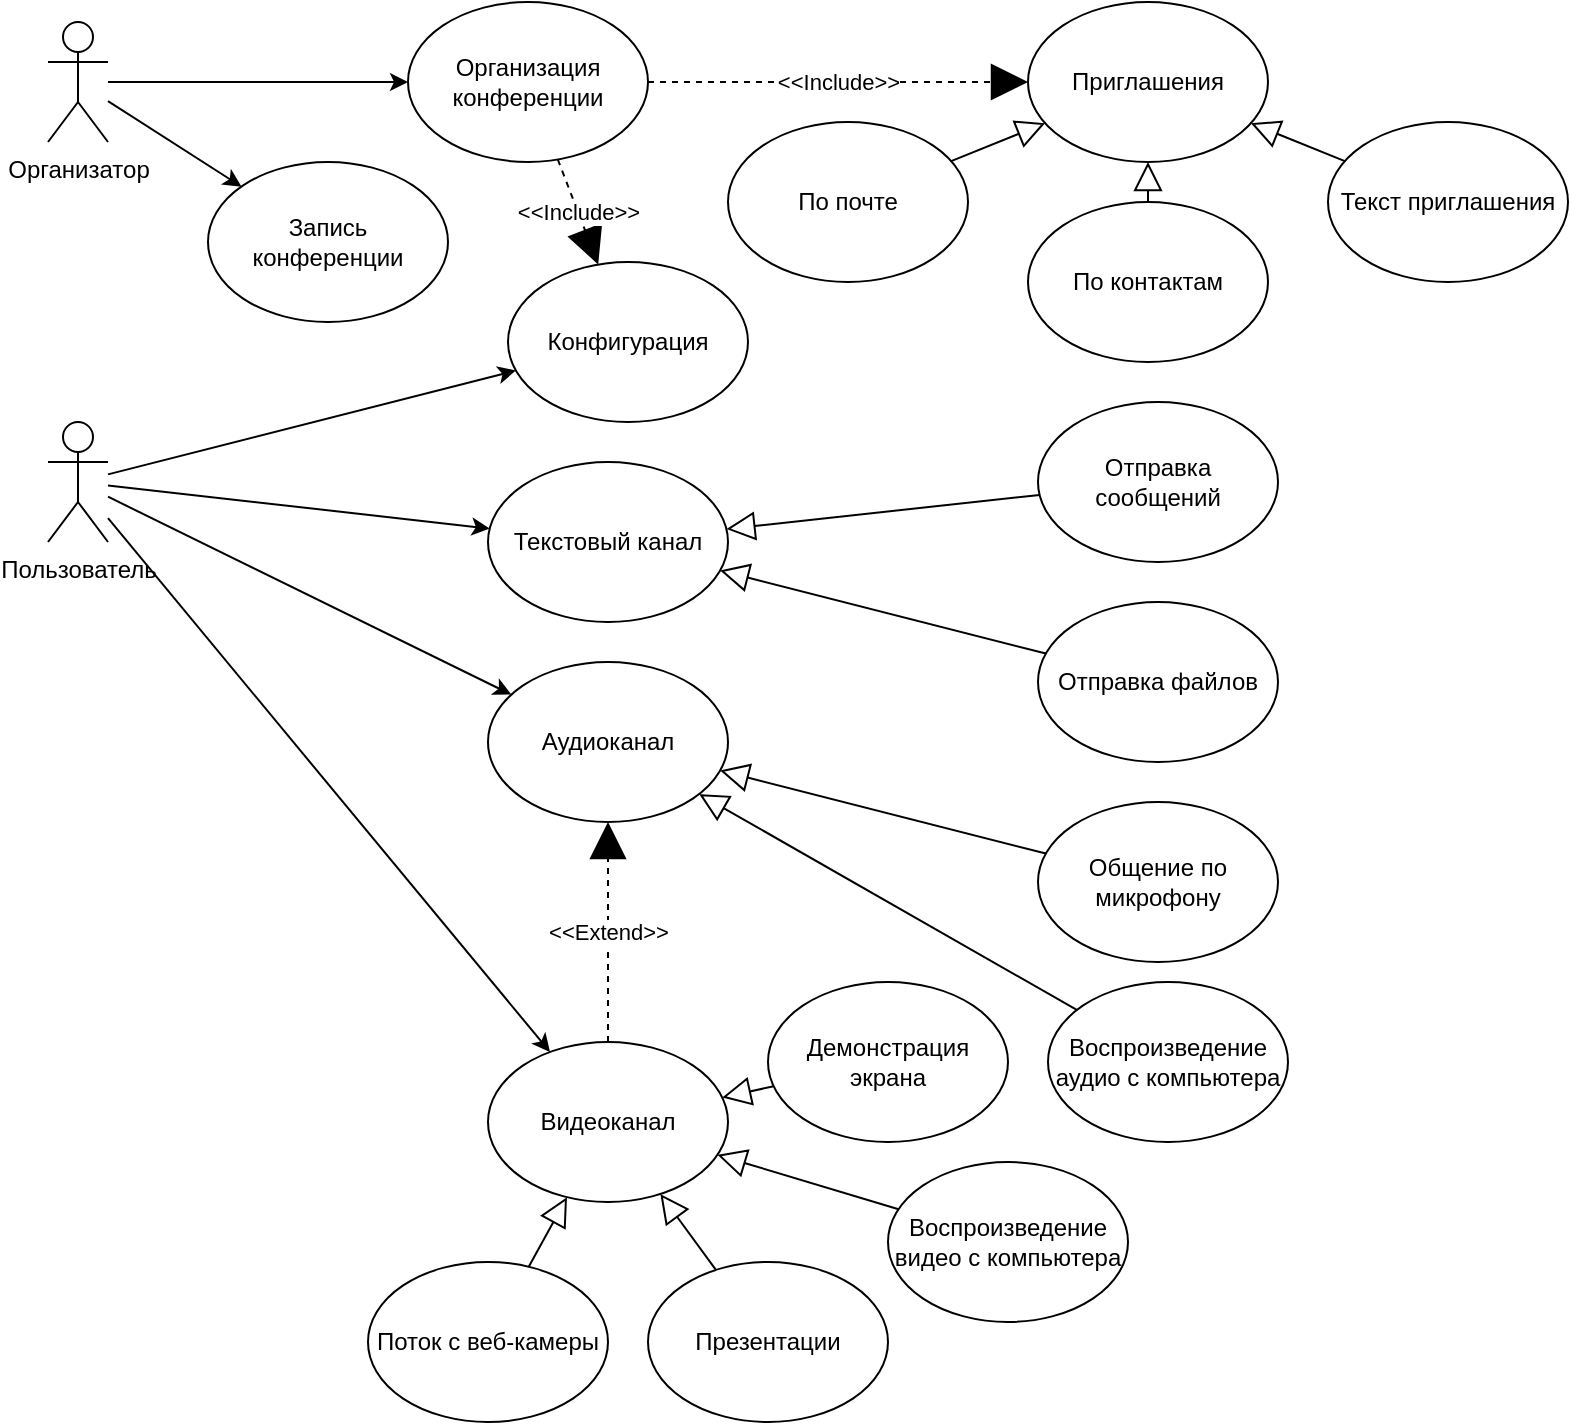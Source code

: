 <mxfile version="15.5.4" type="device"><diagram id="Wf5anW7jaSo1bPB-Chxk" name="Page-1"><mxGraphModel dx="1422" dy="747" grid="1" gridSize="10" guides="1" tooltips="1" connect="1" arrows="1" fold="1" page="1" pageScale="1" pageWidth="850" pageHeight="1100" math="0" shadow="0"><root><mxCell id="0"/><mxCell id="1" parent="0"/><mxCell id="wWx9LR24cKe-_mGrh4me-1" value="&lt;div&gt;Организатор&lt;/div&gt;" style="shape=umlActor;verticalLabelPosition=bottom;verticalAlign=top;html=1;outlineConnect=0;" vertex="1" parent="1"><mxGeometry x="50" y="40" width="30" height="60" as="geometry"/></mxCell><mxCell id="wWx9LR24cKe-_mGrh4me-4" value="Пользователь" style="shape=umlActor;verticalLabelPosition=bottom;verticalAlign=top;html=1;outlineConnect=0;" vertex="1" parent="1"><mxGeometry x="50" y="240" width="30" height="60" as="geometry"/></mxCell><mxCell id="wWx9LR24cKe-_mGrh4me-5" value="Организация конференции" style="ellipse;whiteSpace=wrap;html=1;" vertex="1" parent="1"><mxGeometry x="230" y="30" width="120" height="80" as="geometry"/></mxCell><mxCell id="wWx9LR24cKe-_mGrh4me-6" value="Конфигурация" style="ellipse;whiteSpace=wrap;html=1;" vertex="1" parent="1"><mxGeometry x="280" y="160" width="120" height="80" as="geometry"/></mxCell><mxCell id="wWx9LR24cKe-_mGrh4me-7" value="Приглашения" style="ellipse;whiteSpace=wrap;html=1;" vertex="1" parent="1"><mxGeometry x="540" y="30" width="120" height="80" as="geometry"/></mxCell><mxCell id="wWx9LR24cKe-_mGrh4me-8" value="По почте" style="ellipse;whiteSpace=wrap;html=1;" vertex="1" parent="1"><mxGeometry x="390" y="90" width="120" height="80" as="geometry"/></mxCell><mxCell id="wWx9LR24cKe-_mGrh4me-9" value="По контактам" style="ellipse;whiteSpace=wrap;html=1;" vertex="1" parent="1"><mxGeometry x="540" y="130" width="120" height="80" as="geometry"/></mxCell><mxCell id="wWx9LR24cKe-_mGrh4me-10" value="Текст приглашения" style="ellipse;whiteSpace=wrap;html=1;" vertex="1" parent="1"><mxGeometry x="690" y="90" width="120" height="80" as="geometry"/></mxCell><mxCell id="wWx9LR24cKe-_mGrh4me-11" value="Запись конференции" style="ellipse;whiteSpace=wrap;html=1;" vertex="1" parent="1"><mxGeometry x="130" y="110" width="120" height="80" as="geometry"/></mxCell><mxCell id="wWx9LR24cKe-_mGrh4me-12" value="Текстовый канал" style="ellipse;whiteSpace=wrap;html=1;" vertex="1" parent="1"><mxGeometry x="270" y="260" width="120" height="80" as="geometry"/></mxCell><mxCell id="wWx9LR24cKe-_mGrh4me-13" value="Аудиоканал" style="ellipse;whiteSpace=wrap;html=1;" vertex="1" parent="1"><mxGeometry x="270" y="360" width="120" height="80" as="geometry"/></mxCell><mxCell id="wWx9LR24cKe-_mGrh4me-14" value="Видеоканал" style="ellipse;whiteSpace=wrap;html=1;" vertex="1" parent="1"><mxGeometry x="270" y="550" width="120" height="80" as="geometry"/></mxCell><mxCell id="wWx9LR24cKe-_mGrh4me-15" value="Отправка сообщений" style="ellipse;whiteSpace=wrap;html=1;" vertex="1" parent="1"><mxGeometry x="545" y="230" width="120" height="80" as="geometry"/></mxCell><mxCell id="wWx9LR24cKe-_mGrh4me-16" value="Отправка файлов" style="ellipse;whiteSpace=wrap;html=1;" vertex="1" parent="1"><mxGeometry x="545" y="330" width="120" height="80" as="geometry"/></mxCell><mxCell id="wWx9LR24cKe-_mGrh4me-17" value="Общение по микрофону" style="ellipse;whiteSpace=wrap;html=1;" vertex="1" parent="1"><mxGeometry x="545" y="430" width="120" height="80" as="geometry"/></mxCell><mxCell id="wWx9LR24cKe-_mGrh4me-18" value="Воспроизведение аудио с компьютера" style="ellipse;whiteSpace=wrap;html=1;" vertex="1" parent="1"><mxGeometry x="550" y="520" width="120" height="80" as="geometry"/></mxCell><mxCell id="wWx9LR24cKe-_mGrh4me-19" value="Демонстрация экрана" style="ellipse;whiteSpace=wrap;html=1;" vertex="1" parent="1"><mxGeometry x="410" y="520" width="120" height="80" as="geometry"/></mxCell><mxCell id="wWx9LR24cKe-_mGrh4me-20" value="Воспроизведение видео с компьютера" style="ellipse;whiteSpace=wrap;html=1;" vertex="1" parent="1"><mxGeometry x="470" y="610" width="120" height="80" as="geometry"/></mxCell><mxCell id="wWx9LR24cKe-_mGrh4me-21" value="Поток с веб-камеры" style="ellipse;whiteSpace=wrap;html=1;" vertex="1" parent="1"><mxGeometry x="210" y="660" width="120" height="80" as="geometry"/></mxCell><mxCell id="wWx9LR24cKe-_mGrh4me-22" value="Презентации" style="ellipse;whiteSpace=wrap;html=1;" vertex="1" parent="1"><mxGeometry x="350" y="660" width="120" height="80" as="geometry"/></mxCell><mxCell id="wWx9LR24cKe-_mGrh4me-23" value="" style="endArrow=classic;html=1;rounded=0;" edge="1" parent="1" source="wWx9LR24cKe-_mGrh4me-1" target="wWx9LR24cKe-_mGrh4me-5"><mxGeometry width="50" height="50" relative="1" as="geometry"><mxPoint x="400" y="410" as="sourcePoint"/><mxPoint x="450" y="360" as="targetPoint"/></mxGeometry></mxCell><mxCell id="wWx9LR24cKe-_mGrh4me-24" value="" style="endArrow=classic;html=1;rounded=0;" edge="1" parent="1" source="wWx9LR24cKe-_mGrh4me-1" target="wWx9LR24cKe-_mGrh4me-11"><mxGeometry width="50" height="50" relative="1" as="geometry"><mxPoint x="90" y="79.268" as="sourcePoint"/><mxPoint x="220.16" y="72.919" as="targetPoint"/></mxGeometry></mxCell><mxCell id="wWx9LR24cKe-_mGrh4me-25" value="" style="endArrow=classic;html=1;rounded=0;" edge="1" parent="1" source="wWx9LR24cKe-_mGrh4me-4" target="wWx9LR24cKe-_mGrh4me-6"><mxGeometry width="50" height="50" relative="1" as="geometry"><mxPoint x="100" y="89.268" as="sourcePoint"/><mxPoint x="230.16" y="82.919" as="targetPoint"/></mxGeometry></mxCell><mxCell id="wWx9LR24cKe-_mGrh4me-26" value="" style="endArrow=classic;html=1;rounded=0;" edge="1" parent="1" source="wWx9LR24cKe-_mGrh4me-4" target="wWx9LR24cKe-_mGrh4me-12"><mxGeometry width="50" height="50" relative="1" as="geometry"><mxPoint x="110" y="99.268" as="sourcePoint"/><mxPoint x="240.16" y="92.919" as="targetPoint"/></mxGeometry></mxCell><mxCell id="wWx9LR24cKe-_mGrh4me-27" value="" style="endArrow=classic;html=1;rounded=0;" edge="1" parent="1" source="wWx9LR24cKe-_mGrh4me-4" target="wWx9LR24cKe-_mGrh4me-13"><mxGeometry width="50" height="50" relative="1" as="geometry"><mxPoint x="120" y="109.268" as="sourcePoint"/><mxPoint x="250.16" y="102.919" as="targetPoint"/></mxGeometry></mxCell><mxCell id="wWx9LR24cKe-_mGrh4me-28" value="" style="endArrow=classic;html=1;rounded=0;" edge="1" parent="1" source="wWx9LR24cKe-_mGrh4me-4" target="wWx9LR24cKe-_mGrh4me-14"><mxGeometry width="50" height="50" relative="1" as="geometry"><mxPoint x="130" y="119.268" as="sourcePoint"/><mxPoint x="260.16" y="112.919" as="targetPoint"/></mxGeometry></mxCell><mxCell id="wWx9LR24cKe-_mGrh4me-29" value="&amp;lt;&amp;lt;Extend&amp;gt;&amp;gt;" style="endArrow=block;endSize=16;endFill=1;html=1;rounded=0;dashed=1;" edge="1" parent="1" source="wWx9LR24cKe-_mGrh4me-14" target="wWx9LR24cKe-_mGrh4me-13"><mxGeometry width="160" relative="1" as="geometry"><mxPoint x="340" y="380" as="sourcePoint"/><mxPoint x="500" y="380" as="targetPoint"/></mxGeometry></mxCell><mxCell id="wWx9LR24cKe-_mGrh4me-30" value="" style="endArrow=block;endFill=0;endSize=12;html=1;rounded=0;" edge="1" parent="1" source="wWx9LR24cKe-_mGrh4me-19" target="wWx9LR24cKe-_mGrh4me-14"><mxGeometry width="160" relative="1" as="geometry"><mxPoint x="340" y="380" as="sourcePoint"/><mxPoint x="500" y="380" as="targetPoint"/></mxGeometry></mxCell><mxCell id="wWx9LR24cKe-_mGrh4me-32" value="" style="endArrow=block;endFill=0;endSize=12;html=1;rounded=0;" edge="1" parent="1" source="wWx9LR24cKe-_mGrh4me-20" target="wWx9LR24cKe-_mGrh4me-14"><mxGeometry width="160" relative="1" as="geometry"><mxPoint x="450" y="570" as="sourcePoint"/><mxPoint x="409.793" y="736.678" as="targetPoint"/></mxGeometry></mxCell><mxCell id="wWx9LR24cKe-_mGrh4me-33" value="" style="endArrow=block;endFill=0;endSize=12;html=1;rounded=0;" edge="1" parent="1" source="wWx9LR24cKe-_mGrh4me-22" target="wWx9LR24cKe-_mGrh4me-14"><mxGeometry width="160" relative="1" as="geometry"><mxPoint x="480.168" y="742.992" as="sourcePoint"/><mxPoint x="419.793" y="746.678" as="targetPoint"/></mxGeometry></mxCell><mxCell id="wWx9LR24cKe-_mGrh4me-34" value="" style="endArrow=block;endFill=0;endSize=12;html=1;rounded=0;" edge="1" parent="1" source="wWx9LR24cKe-_mGrh4me-21" target="wWx9LR24cKe-_mGrh4me-14"><mxGeometry width="160" relative="1" as="geometry"><mxPoint x="490.168" y="752.992" as="sourcePoint"/><mxPoint x="429.793" y="756.678" as="targetPoint"/></mxGeometry></mxCell><mxCell id="wWx9LR24cKe-_mGrh4me-35" value="" style="endArrow=block;endFill=0;endSize=12;html=1;rounded=0;" edge="1" parent="1" source="wWx9LR24cKe-_mGrh4me-17" target="wWx9LR24cKe-_mGrh4me-13"><mxGeometry width="160" relative="1" as="geometry"><mxPoint x="500.168" y="762.992" as="sourcePoint"/><mxPoint x="439.793" y="766.678" as="targetPoint"/></mxGeometry></mxCell><mxCell id="wWx9LR24cKe-_mGrh4me-36" value="" style="endArrow=block;endFill=0;endSize=12;html=1;rounded=0;" edge="1" parent="1" source="wWx9LR24cKe-_mGrh4me-18" target="wWx9LR24cKe-_mGrh4me-13"><mxGeometry width="160" relative="1" as="geometry"><mxPoint x="510.168" y="772.992" as="sourcePoint"/><mxPoint x="449.793" y="776.678" as="targetPoint"/></mxGeometry></mxCell><mxCell id="wWx9LR24cKe-_mGrh4me-37" value="" style="endArrow=block;endFill=0;endSize=12;html=1;rounded=0;" edge="1" parent="1" source="wWx9LR24cKe-_mGrh4me-8" target="wWx9LR24cKe-_mGrh4me-7"><mxGeometry width="160" relative="1" as="geometry"><mxPoint x="520.168" y="782.992" as="sourcePoint"/><mxPoint x="459.793" y="786.678" as="targetPoint"/></mxGeometry></mxCell><mxCell id="wWx9LR24cKe-_mGrh4me-38" value="" style="endArrow=block;endFill=0;endSize=12;html=1;rounded=0;" edge="1" parent="1" source="wWx9LR24cKe-_mGrh4me-9" target="wWx9LR24cKe-_mGrh4me-7"><mxGeometry width="160" relative="1" as="geometry"><mxPoint x="403.238" y="203.122" as="sourcePoint"/><mxPoint x="426.567" y="166.823" as="targetPoint"/></mxGeometry></mxCell><mxCell id="wWx9LR24cKe-_mGrh4me-39" value="" style="endArrow=block;endFill=0;endSize=12;html=1;rounded=0;" edge="1" parent="1" source="wWx9LR24cKe-_mGrh4me-10" target="wWx9LR24cKe-_mGrh4me-7"><mxGeometry width="160" relative="1" as="geometry"><mxPoint x="413.238" y="213.122" as="sourcePoint"/><mxPoint x="436.567" y="176.823" as="targetPoint"/></mxGeometry></mxCell><mxCell id="wWx9LR24cKe-_mGrh4me-40" value="&amp;lt;&amp;lt;Include&amp;gt;&amp;gt;" style="endArrow=block;endSize=16;endFill=1;html=1;rounded=0;dashed=1;" edge="1" parent="1" source="wWx9LR24cKe-_mGrh4me-5" target="wWx9LR24cKe-_mGrh4me-7"><mxGeometry width="160" relative="1" as="geometry"><mxPoint x="340" y="690" as="sourcePoint"/><mxPoint x="340" y="570" as="targetPoint"/></mxGeometry></mxCell><mxCell id="wWx9LR24cKe-_mGrh4me-41" value="&amp;lt;&amp;lt;Include&amp;gt;&amp;gt;" style="endArrow=block;endSize=16;endFill=1;html=1;rounded=0;dashed=1;" edge="1" parent="1" source="wWx9LR24cKe-_mGrh4me-5" target="wWx9LR24cKe-_mGrh4me-6"><mxGeometry width="160" relative="1" as="geometry"><mxPoint x="350" y="700" as="sourcePoint"/><mxPoint x="350" y="580" as="targetPoint"/></mxGeometry></mxCell><mxCell id="wWx9LR24cKe-_mGrh4me-42" value="" style="endArrow=block;endFill=0;endSize=12;html=1;rounded=0;" edge="1" parent="1" source="wWx9LR24cKe-_mGrh4me-15" target="wWx9LR24cKe-_mGrh4me-12"><mxGeometry width="160" relative="1" as="geometry"><mxPoint x="530.416" y="545.296" as="sourcePoint"/><mxPoint x="399.573" y="534.766" as="targetPoint"/></mxGeometry></mxCell><mxCell id="wWx9LR24cKe-_mGrh4me-43" value="" style="endArrow=block;endFill=0;endSize=12;html=1;rounded=0;" edge="1" parent="1" source="wWx9LR24cKe-_mGrh4me-16" target="wWx9LR24cKe-_mGrh4me-12"><mxGeometry width="160" relative="1" as="geometry"><mxPoint x="540.416" y="555.296" as="sourcePoint"/><mxPoint x="409.573" y="544.766" as="targetPoint"/></mxGeometry></mxCell></root></mxGraphModel></diagram></mxfile>